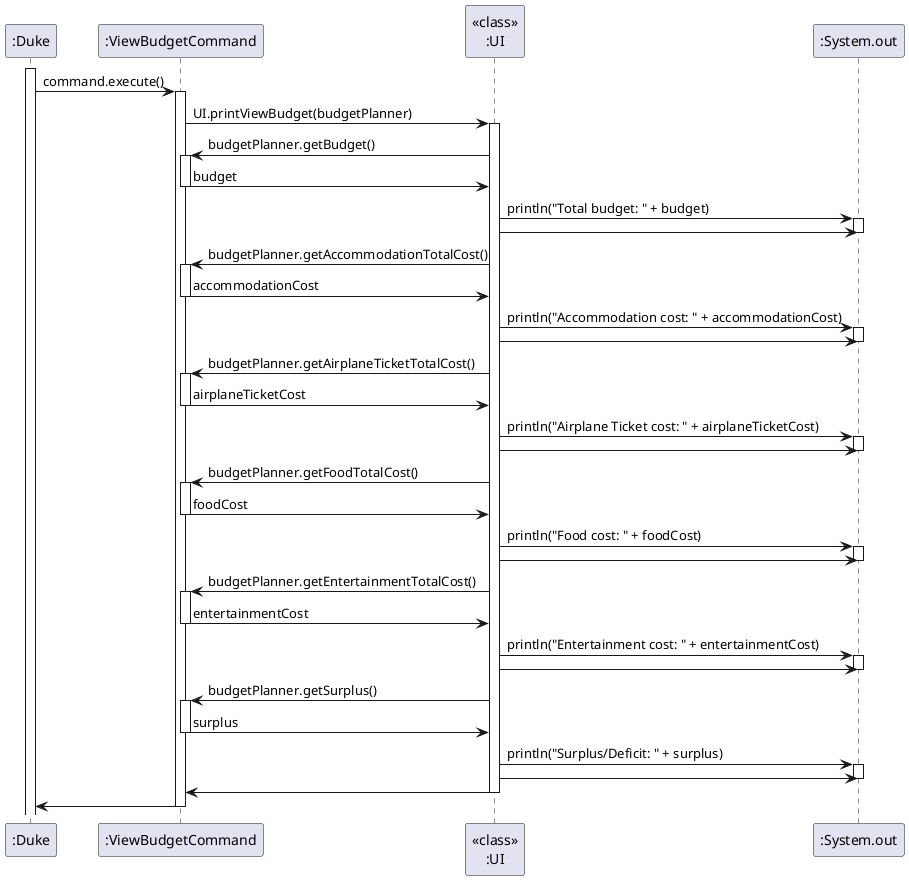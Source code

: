 @startuml
'https://plantuml.com/sequence-diagram
activate ":Duke"
":Duke" -> ":ViewBudgetCommand" : command.execute()
activate ":ViewBudgetCommand"
":ViewBudgetCommand" -> "<<class>>\n:UI" : UI.printViewBudget(budgetPlanner)
activate "<<class>>\n:UI"
":ViewBudgetCommand" <- "<<class>>\n:UI" : budgetPlanner.getBudget()
activate ":ViewBudgetCommand"
":ViewBudgetCommand" -> "<<class>>\n:UI" : budget
deactivate ":ViewBudgetCommand"
"<<class>>\n:UI" -> ":System.out" : println("Total budget: " + budget)
activate ":System.out"
"<<class>>\n:UI" -> ":System.out"
deactivate ":System.out"
":ViewBudgetCommand" <- "<<class>>\n:UI" : budgetPlanner.getAccommodationTotalCost()
activate ":ViewBudgetCommand"
":ViewBudgetCommand" -> "<<class>>\n:UI" : accommodationCost
deactivate ":ViewBudgetCommand"
"<<class>>\n:UI" -> ":System.out" : println("Accommodation cost: " + accommodationCost)
activate ":System.out"
"<<class>>\n:UI" -> ":System.out"
deactivate ":System.out"
":ViewBudgetCommand" <- "<<class>>\n:UI" : budgetPlanner.getAirplaneTicketTotalCost()
activate ":ViewBudgetCommand"
":ViewBudgetCommand" -> "<<class>>\n:UI" : airplaneTicketCost
deactivate ":ViewBudgetCommand"
"<<class>>\n:UI" -> ":System.out" : println("Airplane Ticket cost: " + airplaneTicketCost)
activate ":System.out"
"<<class>>\n:UI" -> ":System.out"
deactivate ":System.out"

":ViewBudgetCommand" <- "<<class>>\n:UI" : budgetPlanner.getFoodTotalCost()
activate ":ViewBudgetCommand"
":ViewBudgetCommand" -> "<<class>>\n:UI" : foodCost
deactivate ":ViewBudgetCommand"
"<<class>>\n:UI" -> ":System.out" : println("Food cost: " + foodCost)
activate ":System.out"
"<<class>>\n:UI" -> ":System.out"
deactivate ":System.out"

":ViewBudgetCommand" <- "<<class>>\n:UI" : budgetPlanner.getEntertainmentTotalCost()
activate ":ViewBudgetCommand"
":ViewBudgetCommand" -> "<<class>>\n:UI" : entertainmentCost
deactivate ":ViewBudgetCommand"
"<<class>>\n:UI" -> ":System.out" : println("Entertainment cost: " + entertainmentCost)
activate ":System.out"
"<<class>>\n:UI" -> ":System.out"
deactivate ":System.out"

":ViewBudgetCommand" <- "<<class>>\n:UI" : budgetPlanner.getSurplus()
activate ":ViewBudgetCommand"
":ViewBudgetCommand" -> "<<class>>\n:UI" : surplus
deactivate ":ViewBudgetCommand"
"<<class>>\n:UI" -> ":System.out" : println("Surplus/Deficit: " + surplus)
activate ":System.out"
"<<class>>\n:UI" -> ":System.out"
deactivate ":System.out"
"<<class>>\n:UI" -> ":ViewBudgetCommand"
deactivate "<<class>>\n:UI"
":ViewBudgetCommand" -> ":Duke"
deactivate ":ViewBudgetCommand"
@enduml